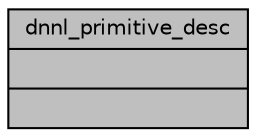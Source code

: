 digraph "dnnl_primitive_desc"
{
 // LATEX_PDF_SIZE
  edge [fontname="Helvetica",fontsize="10",labelfontname="Helvetica",labelfontsize="10"];
  node [fontname="Helvetica",fontsize="10",shape=record];
  Node1 [label="{dnnl_primitive_desc\n||}",height=0.2,width=0.4,color="black", fillcolor="grey75", style="filled", fontcolor="black",tooltip="An opaque structure to describe a primitive descriptor."];
}
